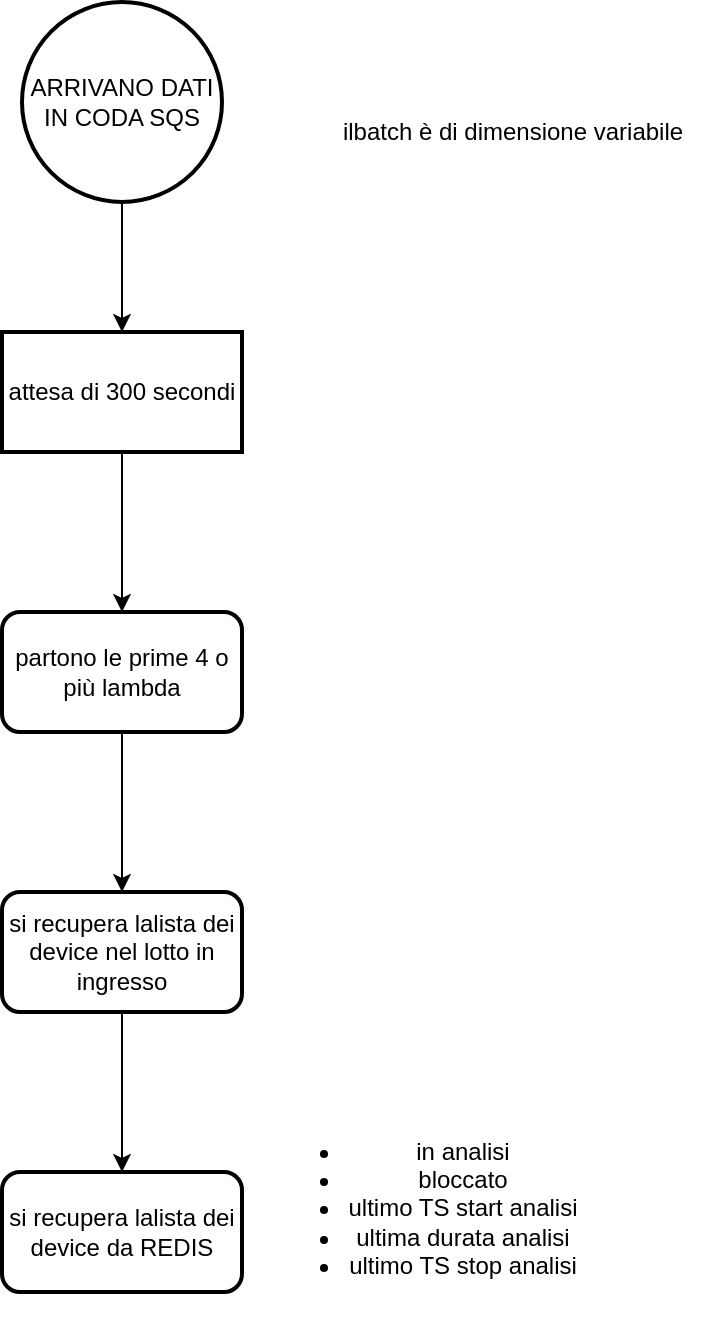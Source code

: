<mxfile version="21.3.6" type="github">
  <diagram name="Pagina-1" id="lT7_xjX243SK2qN-M4d9">
    <mxGraphModel dx="1434" dy="788" grid="1" gridSize="10" guides="1" tooltips="1" connect="1" arrows="1" fold="1" page="1" pageScale="1" pageWidth="827" pageHeight="1169" math="0" shadow="0">
      <root>
        <mxCell id="0" />
        <mxCell id="1" parent="0" />
        <mxCell id="ivcT47_AohxDJanR1482-7" value="" style="edgeStyle=orthogonalEdgeStyle;rounded=0;orthogonalLoop=1;jettySize=auto;html=1;" edge="1" parent="1" source="ivcT47_AohxDJanR1482-2" target="ivcT47_AohxDJanR1482-6">
          <mxGeometry relative="1" as="geometry" />
        </mxCell>
        <mxCell id="ivcT47_AohxDJanR1482-2" value="ARRIVANO DATI IN CODA SQS" style="strokeWidth=2;html=1;shape=mxgraph.flowchart.start_2;whiteSpace=wrap;" vertex="1" parent="1">
          <mxGeometry x="350" y="360" width="100" height="100" as="geometry" />
        </mxCell>
        <mxCell id="ivcT47_AohxDJanR1482-5" value="ilbatch è di dimensione variabile" style="text;html=1;align=center;verticalAlign=middle;resizable=0;points=[];autosize=1;strokeColor=none;fillColor=none;" vertex="1" parent="1">
          <mxGeometry x="500" y="410" width="190" height="30" as="geometry" />
        </mxCell>
        <mxCell id="ivcT47_AohxDJanR1482-9" value="" style="edgeStyle=orthogonalEdgeStyle;rounded=0;orthogonalLoop=1;jettySize=auto;html=1;" edge="1" parent="1" source="ivcT47_AohxDJanR1482-6" target="ivcT47_AohxDJanR1482-8">
          <mxGeometry relative="1" as="geometry" />
        </mxCell>
        <mxCell id="ivcT47_AohxDJanR1482-6" value="attesa di 300 secondi" style="whiteSpace=wrap;html=1;strokeWidth=2;" vertex="1" parent="1">
          <mxGeometry x="340" y="525" width="120" height="60" as="geometry" />
        </mxCell>
        <mxCell id="ivcT47_AohxDJanR1482-11" value="" style="edgeStyle=orthogonalEdgeStyle;rounded=0;orthogonalLoop=1;jettySize=auto;html=1;" edge="1" parent="1" source="ivcT47_AohxDJanR1482-8" target="ivcT47_AohxDJanR1482-10">
          <mxGeometry relative="1" as="geometry" />
        </mxCell>
        <mxCell id="ivcT47_AohxDJanR1482-8" value="partono le prime 4 o più lambda" style="rounded=1;whiteSpace=wrap;html=1;strokeWidth=2;" vertex="1" parent="1">
          <mxGeometry x="340" y="665" width="120" height="60" as="geometry" />
        </mxCell>
        <mxCell id="ivcT47_AohxDJanR1482-13" value="" style="edgeStyle=orthogonalEdgeStyle;rounded=0;orthogonalLoop=1;jettySize=auto;html=1;" edge="1" parent="1" source="ivcT47_AohxDJanR1482-10" target="ivcT47_AohxDJanR1482-12">
          <mxGeometry relative="1" as="geometry" />
        </mxCell>
        <mxCell id="ivcT47_AohxDJanR1482-10" value="si recupera lalista dei device nel lotto in ingresso" style="whiteSpace=wrap;html=1;rounded=1;strokeWidth=2;" vertex="1" parent="1">
          <mxGeometry x="340" y="805" width="120" height="60" as="geometry" />
        </mxCell>
        <mxCell id="ivcT47_AohxDJanR1482-12" value="si recupera lalista dei device da REDIS" style="whiteSpace=wrap;html=1;rounded=1;strokeWidth=2;" vertex="1" parent="1">
          <mxGeometry x="340" y="945" width="120" height="60" as="geometry" />
        </mxCell>
        <mxCell id="ivcT47_AohxDJanR1482-14" value="&lt;ul&gt;&lt;li&gt;in analisi&lt;/li&gt;&lt;li&gt;bloccato&lt;/li&gt;&lt;li&gt;ultimo TS start analisi&lt;/li&gt;&lt;li&gt;ultima durata analisi&lt;/li&gt;&lt;li&gt;ultimo TS stop analisi&lt;/li&gt;&lt;/ul&gt;" style="text;html=1;align=center;verticalAlign=middle;resizable=0;points=[];autosize=1;strokeColor=none;fillColor=none;" vertex="1" parent="1">
          <mxGeometry x="460" y="908" width="180" height="110" as="geometry" />
        </mxCell>
      </root>
    </mxGraphModel>
  </diagram>
</mxfile>
